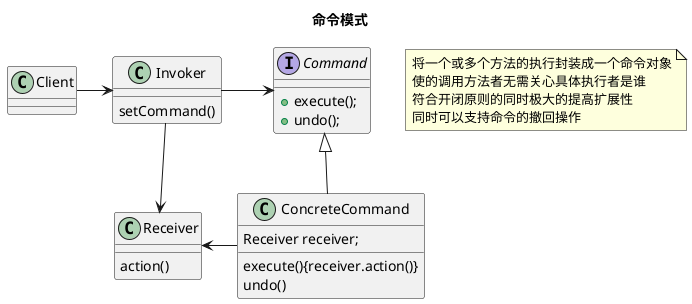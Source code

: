 @startuml
title 命令模式
note as note
将一个或多个方法的执行封装成一个命令对象
使的调用方法者无需关心具体执行者是谁
符合开闭原则的同时极大的提高扩展性
同时可以支持命令的撤回操作
end note
class Client

class Invoker{
    setCommand()
}
Client -> Invoker

interface Command{
    +execute();
    +undo();
}
Invoker -> Command

class ConcreteCommand{
    Receiver receiver;
    execute(){receiver.action()}
    undo()
}
Receiver <- ConcreteCommand
Command <|-- ConcreteCommand
class Receiver{
    action()
}
Invoker --> Receiver
@enduml
